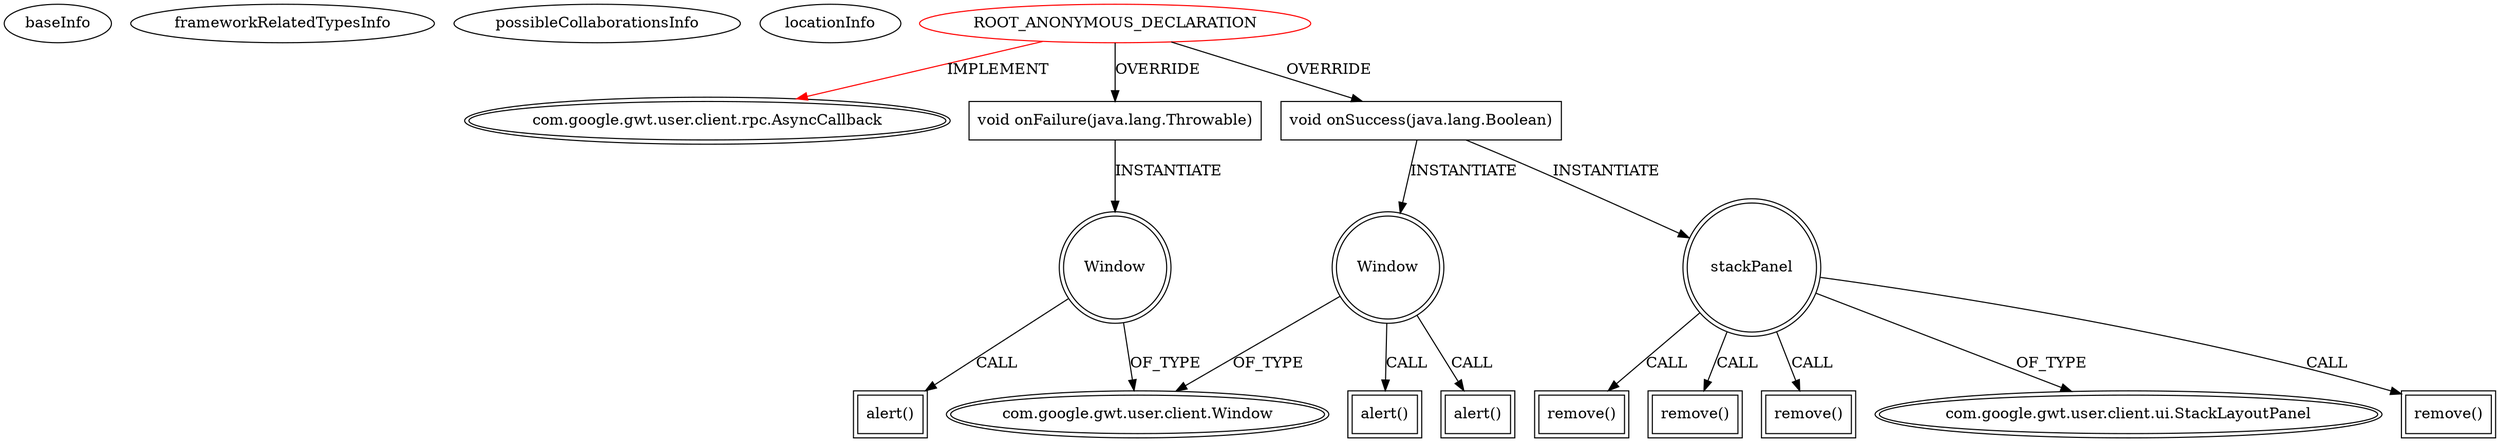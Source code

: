 digraph {
baseInfo[graphId=208,category="extension_graph",isAnonymous=true,possibleRelation=false]
frameworkRelatedTypesInfo[0="com.google.gwt.user.client.rpc.AsyncCallback"]
possibleCollaborationsInfo[]
locationInfo[projectName="MainMain-ChatCafeine",filePath="/MainMain-ChatCafeine/ChatCafeine-master/ChatCafeine/src/sources/client/vue/administration/AdminPanel.java",contextSignature="void execute(sources.client.model.Salle)",graphId="208"]
0[label="ROOT_ANONYMOUS_DECLARATION",vertexType="ROOT_ANONYMOUS_DECLARATION",isFrameworkType=false,color=red]
1[label="com.google.gwt.user.client.rpc.AsyncCallback",vertexType="FRAMEWORK_INTERFACE_TYPE",isFrameworkType=true,peripheries=2]
2[label="void onFailure(java.lang.Throwable)",vertexType="OVERRIDING_METHOD_DECLARATION",isFrameworkType=false,shape=box]
3[label="Window",vertexType="VARIABLE_EXPRESION",isFrameworkType=true,peripheries=2,shape=circle]
5[label="com.google.gwt.user.client.Window",vertexType="FRAMEWORK_CLASS_TYPE",isFrameworkType=true,peripheries=2]
4[label="alert()",vertexType="INSIDE_CALL",isFrameworkType=true,peripheries=2,shape=box]
6[label="void onSuccess(java.lang.Boolean)",vertexType="OVERRIDING_METHOD_DECLARATION",isFrameworkType=false,shape=box]
7[label="Window",vertexType="VARIABLE_EXPRESION",isFrameworkType=true,peripheries=2,shape=circle]
8[label="alert()",vertexType="INSIDE_CALL",isFrameworkType=true,peripheries=2,shape=box]
11[label="alert()",vertexType="INSIDE_CALL",isFrameworkType=true,peripheries=2,shape=box]
12[label="stackPanel",vertexType="VARIABLE_EXPRESION",isFrameworkType=true,peripheries=2,shape=circle]
14[label="com.google.gwt.user.client.ui.StackLayoutPanel",vertexType="FRAMEWORK_CLASS_TYPE",isFrameworkType=true,peripheries=2]
13[label="remove()",vertexType="INSIDE_CALL",isFrameworkType=true,peripheries=2,shape=box]
16[label="remove()",vertexType="INSIDE_CALL",isFrameworkType=true,peripheries=2,shape=box]
18[label="remove()",vertexType="INSIDE_CALL",isFrameworkType=true,peripheries=2,shape=box]
20[label="remove()",vertexType="INSIDE_CALL",isFrameworkType=true,peripheries=2,shape=box]
0->1[label="IMPLEMENT",color=red]
0->2[label="OVERRIDE"]
2->3[label="INSTANTIATE"]
3->5[label="OF_TYPE"]
3->4[label="CALL"]
0->6[label="OVERRIDE"]
6->7[label="INSTANTIATE"]
7->5[label="OF_TYPE"]
7->8[label="CALL"]
7->11[label="CALL"]
6->12[label="INSTANTIATE"]
12->14[label="OF_TYPE"]
12->13[label="CALL"]
12->16[label="CALL"]
12->18[label="CALL"]
12->20[label="CALL"]
}
